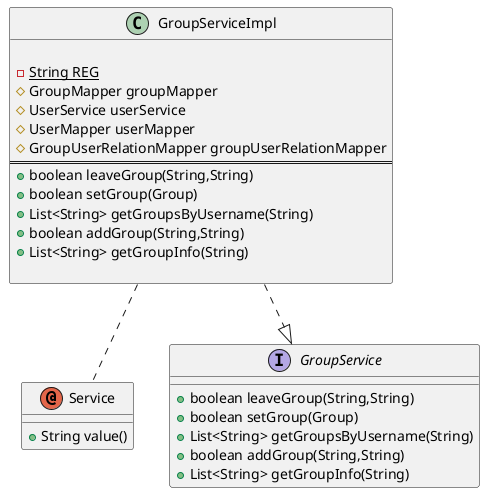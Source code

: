 @startuml
'https://plantuml.com/class-diagram

annotation Service{
	+String value()
}

interface GroupService{

	+boolean leaveGroup(String,String)
	+boolean setGroup(Group)
	+List<String> getGroupsByUsername(String)
	+boolean addGroup(String,String)
	+List<String> getGroupInfo(String)

}

class GroupServiceImpl {

	-{static}String REG
	#GroupMapper groupMapper
	#UserService userService
	#UserMapper userMapper
	#GroupUserRelationMapper groupUserRelationMapper
==
	+boolean leaveGroup(String,String)
	+boolean setGroup(Group)
	+List<String> getGroupsByUsername(String)
	+boolean addGroup(String,String)
	+List<String> getGroupInfo(String)

}

GroupServiceImpl ..|> GroupService
GroupServiceImpl ..Service
@enduml